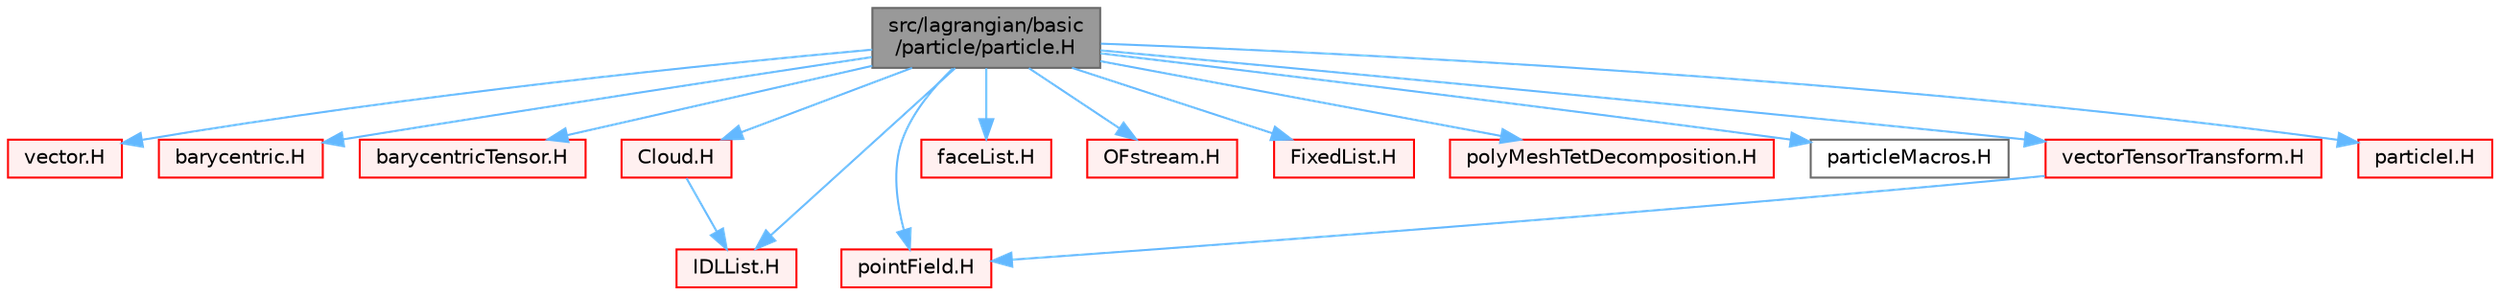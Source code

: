 digraph "src/lagrangian/basic/particle/particle.H"
{
 // LATEX_PDF_SIZE
  bgcolor="transparent";
  edge [fontname=Helvetica,fontsize=10,labelfontname=Helvetica,labelfontsize=10];
  node [fontname=Helvetica,fontsize=10,shape=box,height=0.2,width=0.4];
  Node1 [id="Node000001",label="src/lagrangian/basic\l/particle/particle.H",height=0.2,width=0.4,color="gray40", fillcolor="grey60", style="filled", fontcolor="black",tooltip=" "];
  Node1 -> Node2 [id="edge1_Node000001_Node000002",color="steelblue1",style="solid",tooltip=" "];
  Node2 [id="Node000002",label="vector.H",height=0.2,width=0.4,color="red", fillcolor="#FFF0F0", style="filled",URL="$vector_8H.html",tooltip=" "];
  Node1 -> Node79 [id="edge2_Node000001_Node000079",color="steelblue1",style="solid",tooltip=" "];
  Node79 [id="Node000079",label="barycentric.H",height=0.2,width=0.4,color="red", fillcolor="#FFF0F0", style="filled",URL="$barycentric_8H.html",tooltip=" "];
  Node1 -> Node82 [id="edge3_Node000001_Node000082",color="steelblue1",style="solid",tooltip=" "];
  Node82 [id="Node000082",label="barycentricTensor.H",height=0.2,width=0.4,color="red", fillcolor="#FFF0F0", style="filled",URL="$barycentricTensor_8H.html",tooltip=" "];
  Node1 -> Node93 [id="edge4_Node000001_Node000093",color="steelblue1",style="solid",tooltip=" "];
  Node93 [id="Node000093",label="Cloud.H",height=0.2,width=0.4,color="red", fillcolor="#FFF0F0", style="filled",URL="$Cloud_8H.html",tooltip=" "];
  Node93 -> Node199 [id="edge5_Node000093_Node000199",color="steelblue1",style="solid",tooltip=" "];
  Node199 [id="Node000199",label="IDLList.H",height=0.2,width=0.4,color="red", fillcolor="#FFF0F0", style="filled",URL="$IDLList_8H.html",tooltip="Intrusive doubly-linked list."];
  Node1 -> Node199 [id="edge6_Node000001_Node000199",color="steelblue1",style="solid",tooltip=" "];
  Node1 -> Node220 [id="edge7_Node000001_Node000220",color="steelblue1",style="solid",tooltip=" "];
  Node220 [id="Node000220",label="pointField.H",height=0.2,width=0.4,color="red", fillcolor="#FFF0F0", style="filled",URL="$pointField_8H.html",tooltip=" "];
  Node1 -> Node242 [id="edge8_Node000001_Node000242",color="steelblue1",style="solid",tooltip=" "];
  Node242 [id="Node000242",label="faceList.H",height=0.2,width=0.4,color="red", fillcolor="#FFF0F0", style="filled",URL="$faceList_8H.html",tooltip=" "];
  Node1 -> Node293 [id="edge9_Node000001_Node000293",color="steelblue1",style="solid",tooltip=" "];
  Node293 [id="Node000293",label="OFstream.H",height=0.2,width=0.4,color="red", fillcolor="#FFF0F0", style="filled",URL="$OFstream_8H.html",tooltip=" "];
  Node1 -> Node147 [id="edge10_Node000001_Node000147",color="steelblue1",style="solid",tooltip=" "];
  Node147 [id="Node000147",label="FixedList.H",height=0.2,width=0.4,color="red", fillcolor="#FFF0F0", style="filled",URL="$FixedList_8H.html",tooltip=" "];
  Node1 -> Node296 [id="edge11_Node000001_Node000296",color="steelblue1",style="solid",tooltip=" "];
  Node296 [id="Node000296",label="polyMeshTetDecomposition.H",height=0.2,width=0.4,color="red", fillcolor="#FFF0F0", style="filled",URL="$polyMeshTetDecomposition_8H.html",tooltip=" "];
  Node1 -> Node331 [id="edge12_Node000001_Node000331",color="steelblue1",style="solid",tooltip=" "];
  Node331 [id="Node000331",label="particleMacros.H",height=0.2,width=0.4,color="grey40", fillcolor="white", style="filled",URL="$particleMacros_8H.html",tooltip="Macros for adding to particle property lists."];
  Node1 -> Node310 [id="edge13_Node000001_Node000310",color="steelblue1",style="solid",tooltip=" "];
  Node310 [id="Node000310",label="vectorTensorTransform.H",height=0.2,width=0.4,color="red", fillcolor="#FFF0F0", style="filled",URL="$vectorTensorTransform_8H.html",tooltip=" "];
  Node310 -> Node220 [id="edge14_Node000310_Node000220",color="steelblue1",style="solid",tooltip=" "];
  Node1 -> Node332 [id="edge15_Node000001_Node000332",color="steelblue1",style="solid",tooltip=" "];
  Node332 [id="Node000332",label="particleI.H",height=0.2,width=0.4,color="red", fillcolor="#FFF0F0", style="filled",URL="$particleI_8H.html",tooltip=" "];
}
